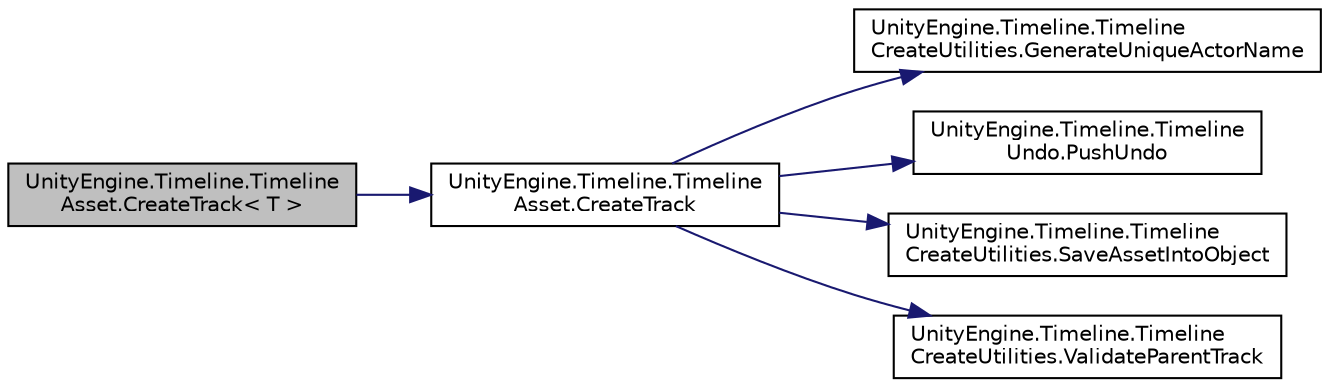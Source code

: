 digraph "UnityEngine.Timeline.TimelineAsset.CreateTrack&lt; T &gt;"
{
 // LATEX_PDF_SIZE
  edge [fontname="Helvetica",fontsize="10",labelfontname="Helvetica",labelfontsize="10"];
  node [fontname="Helvetica",fontsize="10",shape=record];
  rankdir="LR";
  Node1 [label="UnityEngine.Timeline.Timeline\lAsset.CreateTrack\< T \>",height=0.2,width=0.4,color="black", fillcolor="grey75", style="filled", fontcolor="black",tooltip="Creates a track and adds it to the Timeline Asset."];
  Node1 -> Node2 [color="midnightblue",fontsize="10",style="solid",fontname="Helvetica"];
  Node2 [label="UnityEngine.Timeline.Timeline\lAsset.CreateTrack",height=0.2,width=0.4,color="black", fillcolor="white", style="filled",URL="$class_unity_engine_1_1_timeline_1_1_timeline_asset.html#add8b82ba55c370c655d380de9fe7c266",tooltip="Allows you to create a track and add it to the Timeline."];
  Node2 -> Node3 [color="midnightblue",fontsize="10",style="solid",fontname="Helvetica"];
  Node3 [label="UnityEngine.Timeline.Timeline\lCreateUtilities.GenerateUniqueActorName",height=0.2,width=0.4,color="black", fillcolor="white", style="filled",URL="$class_unity_engine_1_1_timeline_1_1_timeline_create_utilities.html#a14a12e8449f26a9645fd6c6a71a3cd82",tooltip=" "];
  Node2 -> Node4 [color="midnightblue",fontsize="10",style="solid",fontname="Helvetica"];
  Node4 [label="UnityEngine.Timeline.Timeline\lUndo.PushUndo",height=0.2,width=0.4,color="black", fillcolor="white", style="filled",URL="$class_unity_engine_1_1_timeline_1_1_timeline_undo.html#a2c45dda5e68a6de6f481aee4888b352c",tooltip=" "];
  Node2 -> Node5 [color="midnightblue",fontsize="10",style="solid",fontname="Helvetica"];
  Node5 [label="UnityEngine.Timeline.Timeline\lCreateUtilities.SaveAssetIntoObject",height=0.2,width=0.4,color="black", fillcolor="white", style="filled",URL="$class_unity_engine_1_1_timeline_1_1_timeline_create_utilities.html#a300b80877333ea7d68623ae21361fba2",tooltip=" "];
  Node2 -> Node6 [color="midnightblue",fontsize="10",style="solid",fontname="Helvetica"];
  Node6 [label="UnityEngine.Timeline.Timeline\lCreateUtilities.ValidateParentTrack",height=0.2,width=0.4,color="black", fillcolor="white", style="filled",URL="$class_unity_engine_1_1_timeline_1_1_timeline_create_utilities.html#a35c6f3e2617f0c453032bd54858d8ba7",tooltip=" "];
}
